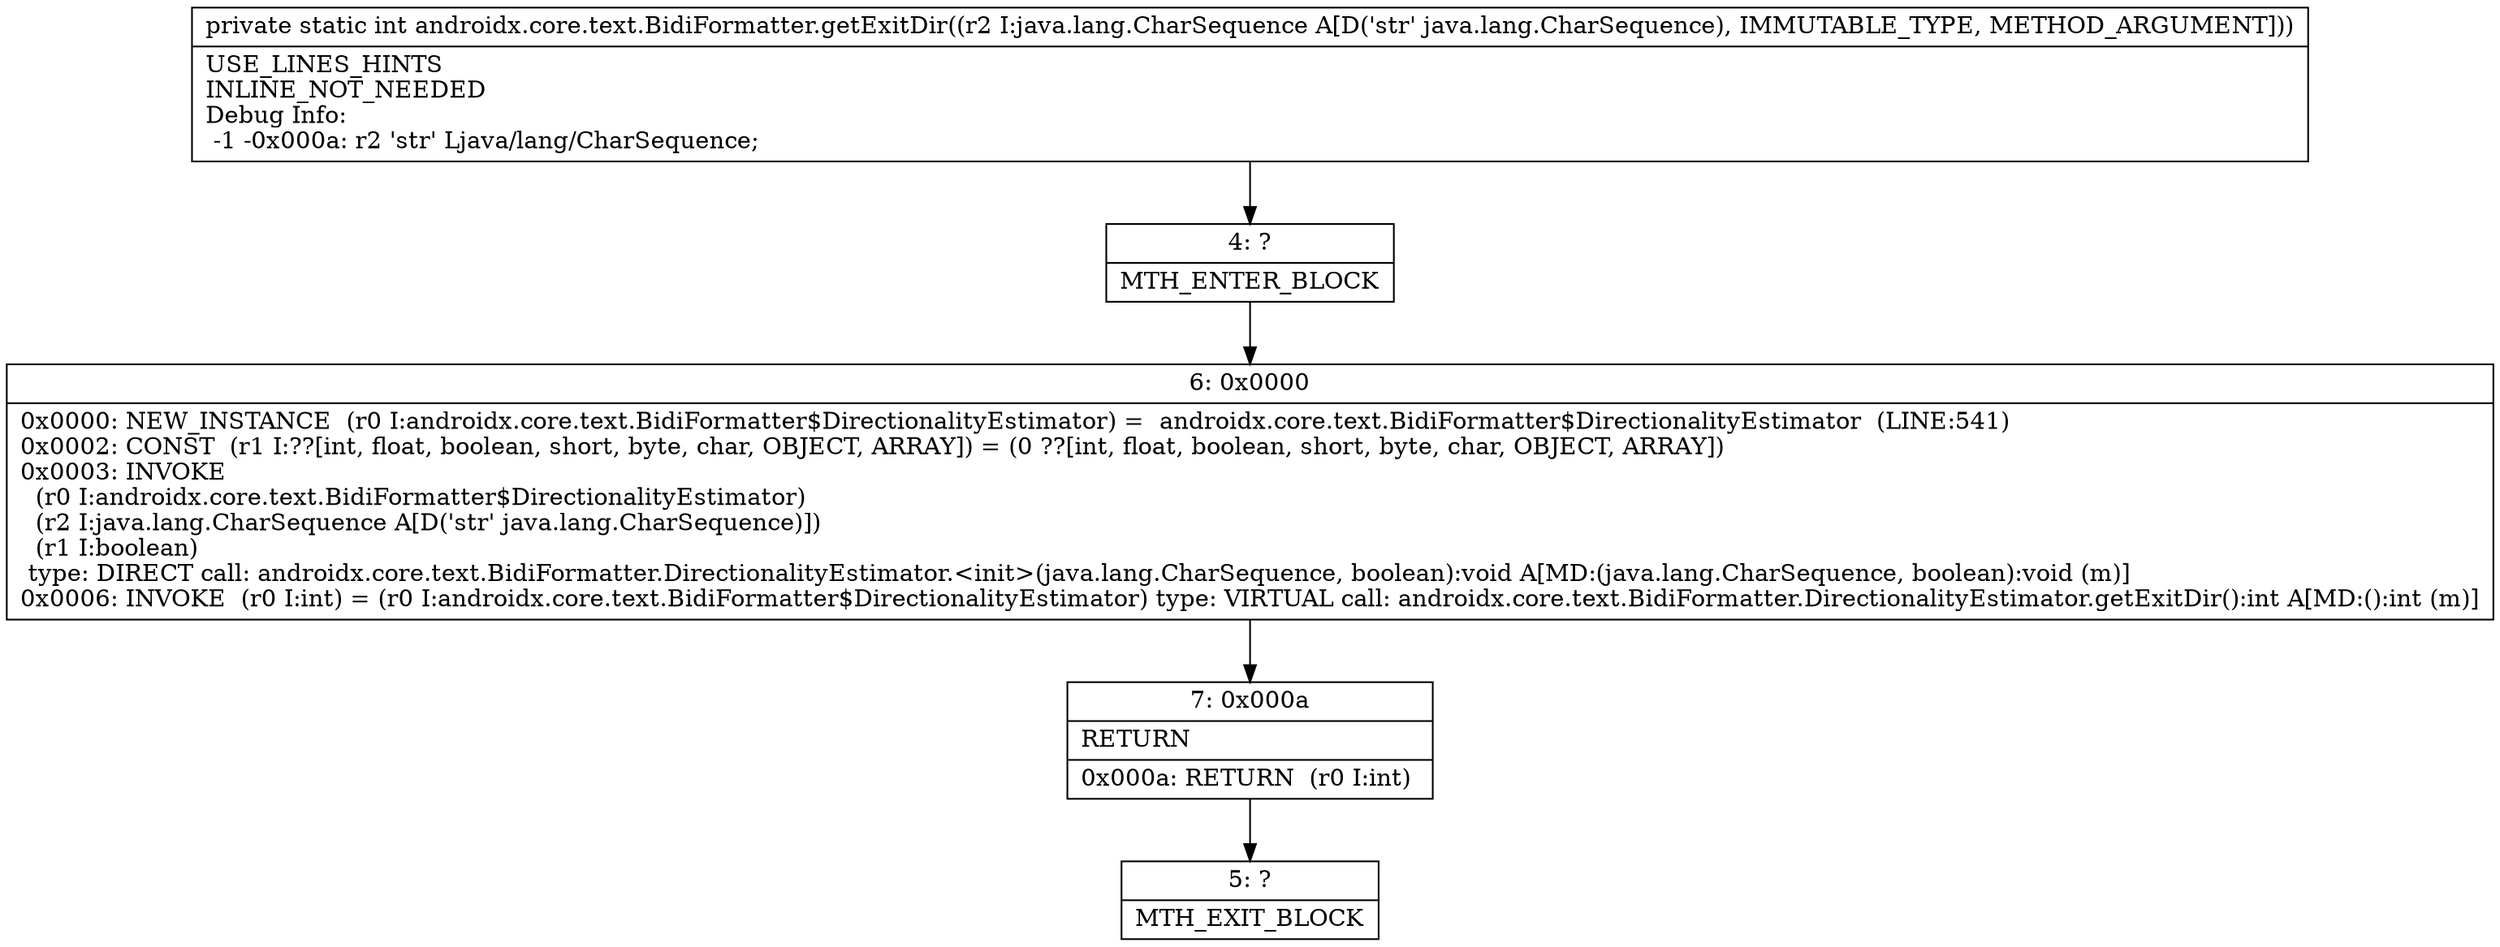 digraph "CFG forandroidx.core.text.BidiFormatter.getExitDir(Ljava\/lang\/CharSequence;)I" {
Node_4 [shape=record,label="{4\:\ ?|MTH_ENTER_BLOCK\l}"];
Node_6 [shape=record,label="{6\:\ 0x0000|0x0000: NEW_INSTANCE  (r0 I:androidx.core.text.BidiFormatter$DirectionalityEstimator) =  androidx.core.text.BidiFormatter$DirectionalityEstimator  (LINE:541)\l0x0002: CONST  (r1 I:??[int, float, boolean, short, byte, char, OBJECT, ARRAY]) = (0 ??[int, float, boolean, short, byte, char, OBJECT, ARRAY]) \l0x0003: INVOKE  \l  (r0 I:androidx.core.text.BidiFormatter$DirectionalityEstimator)\l  (r2 I:java.lang.CharSequence A[D('str' java.lang.CharSequence)])\l  (r1 I:boolean)\l type: DIRECT call: androidx.core.text.BidiFormatter.DirectionalityEstimator.\<init\>(java.lang.CharSequence, boolean):void A[MD:(java.lang.CharSequence, boolean):void (m)]\l0x0006: INVOKE  (r0 I:int) = (r0 I:androidx.core.text.BidiFormatter$DirectionalityEstimator) type: VIRTUAL call: androidx.core.text.BidiFormatter.DirectionalityEstimator.getExitDir():int A[MD:():int (m)]\l}"];
Node_7 [shape=record,label="{7\:\ 0x000a|RETURN\l|0x000a: RETURN  (r0 I:int) \l}"];
Node_5 [shape=record,label="{5\:\ ?|MTH_EXIT_BLOCK\l}"];
MethodNode[shape=record,label="{private static int androidx.core.text.BidiFormatter.getExitDir((r2 I:java.lang.CharSequence A[D('str' java.lang.CharSequence), IMMUTABLE_TYPE, METHOD_ARGUMENT]))  | USE_LINES_HINTS\lINLINE_NOT_NEEDED\lDebug Info:\l  \-1 \-0x000a: r2 'str' Ljava\/lang\/CharSequence;\l}"];
MethodNode -> Node_4;Node_4 -> Node_6;
Node_6 -> Node_7;
Node_7 -> Node_5;
}

